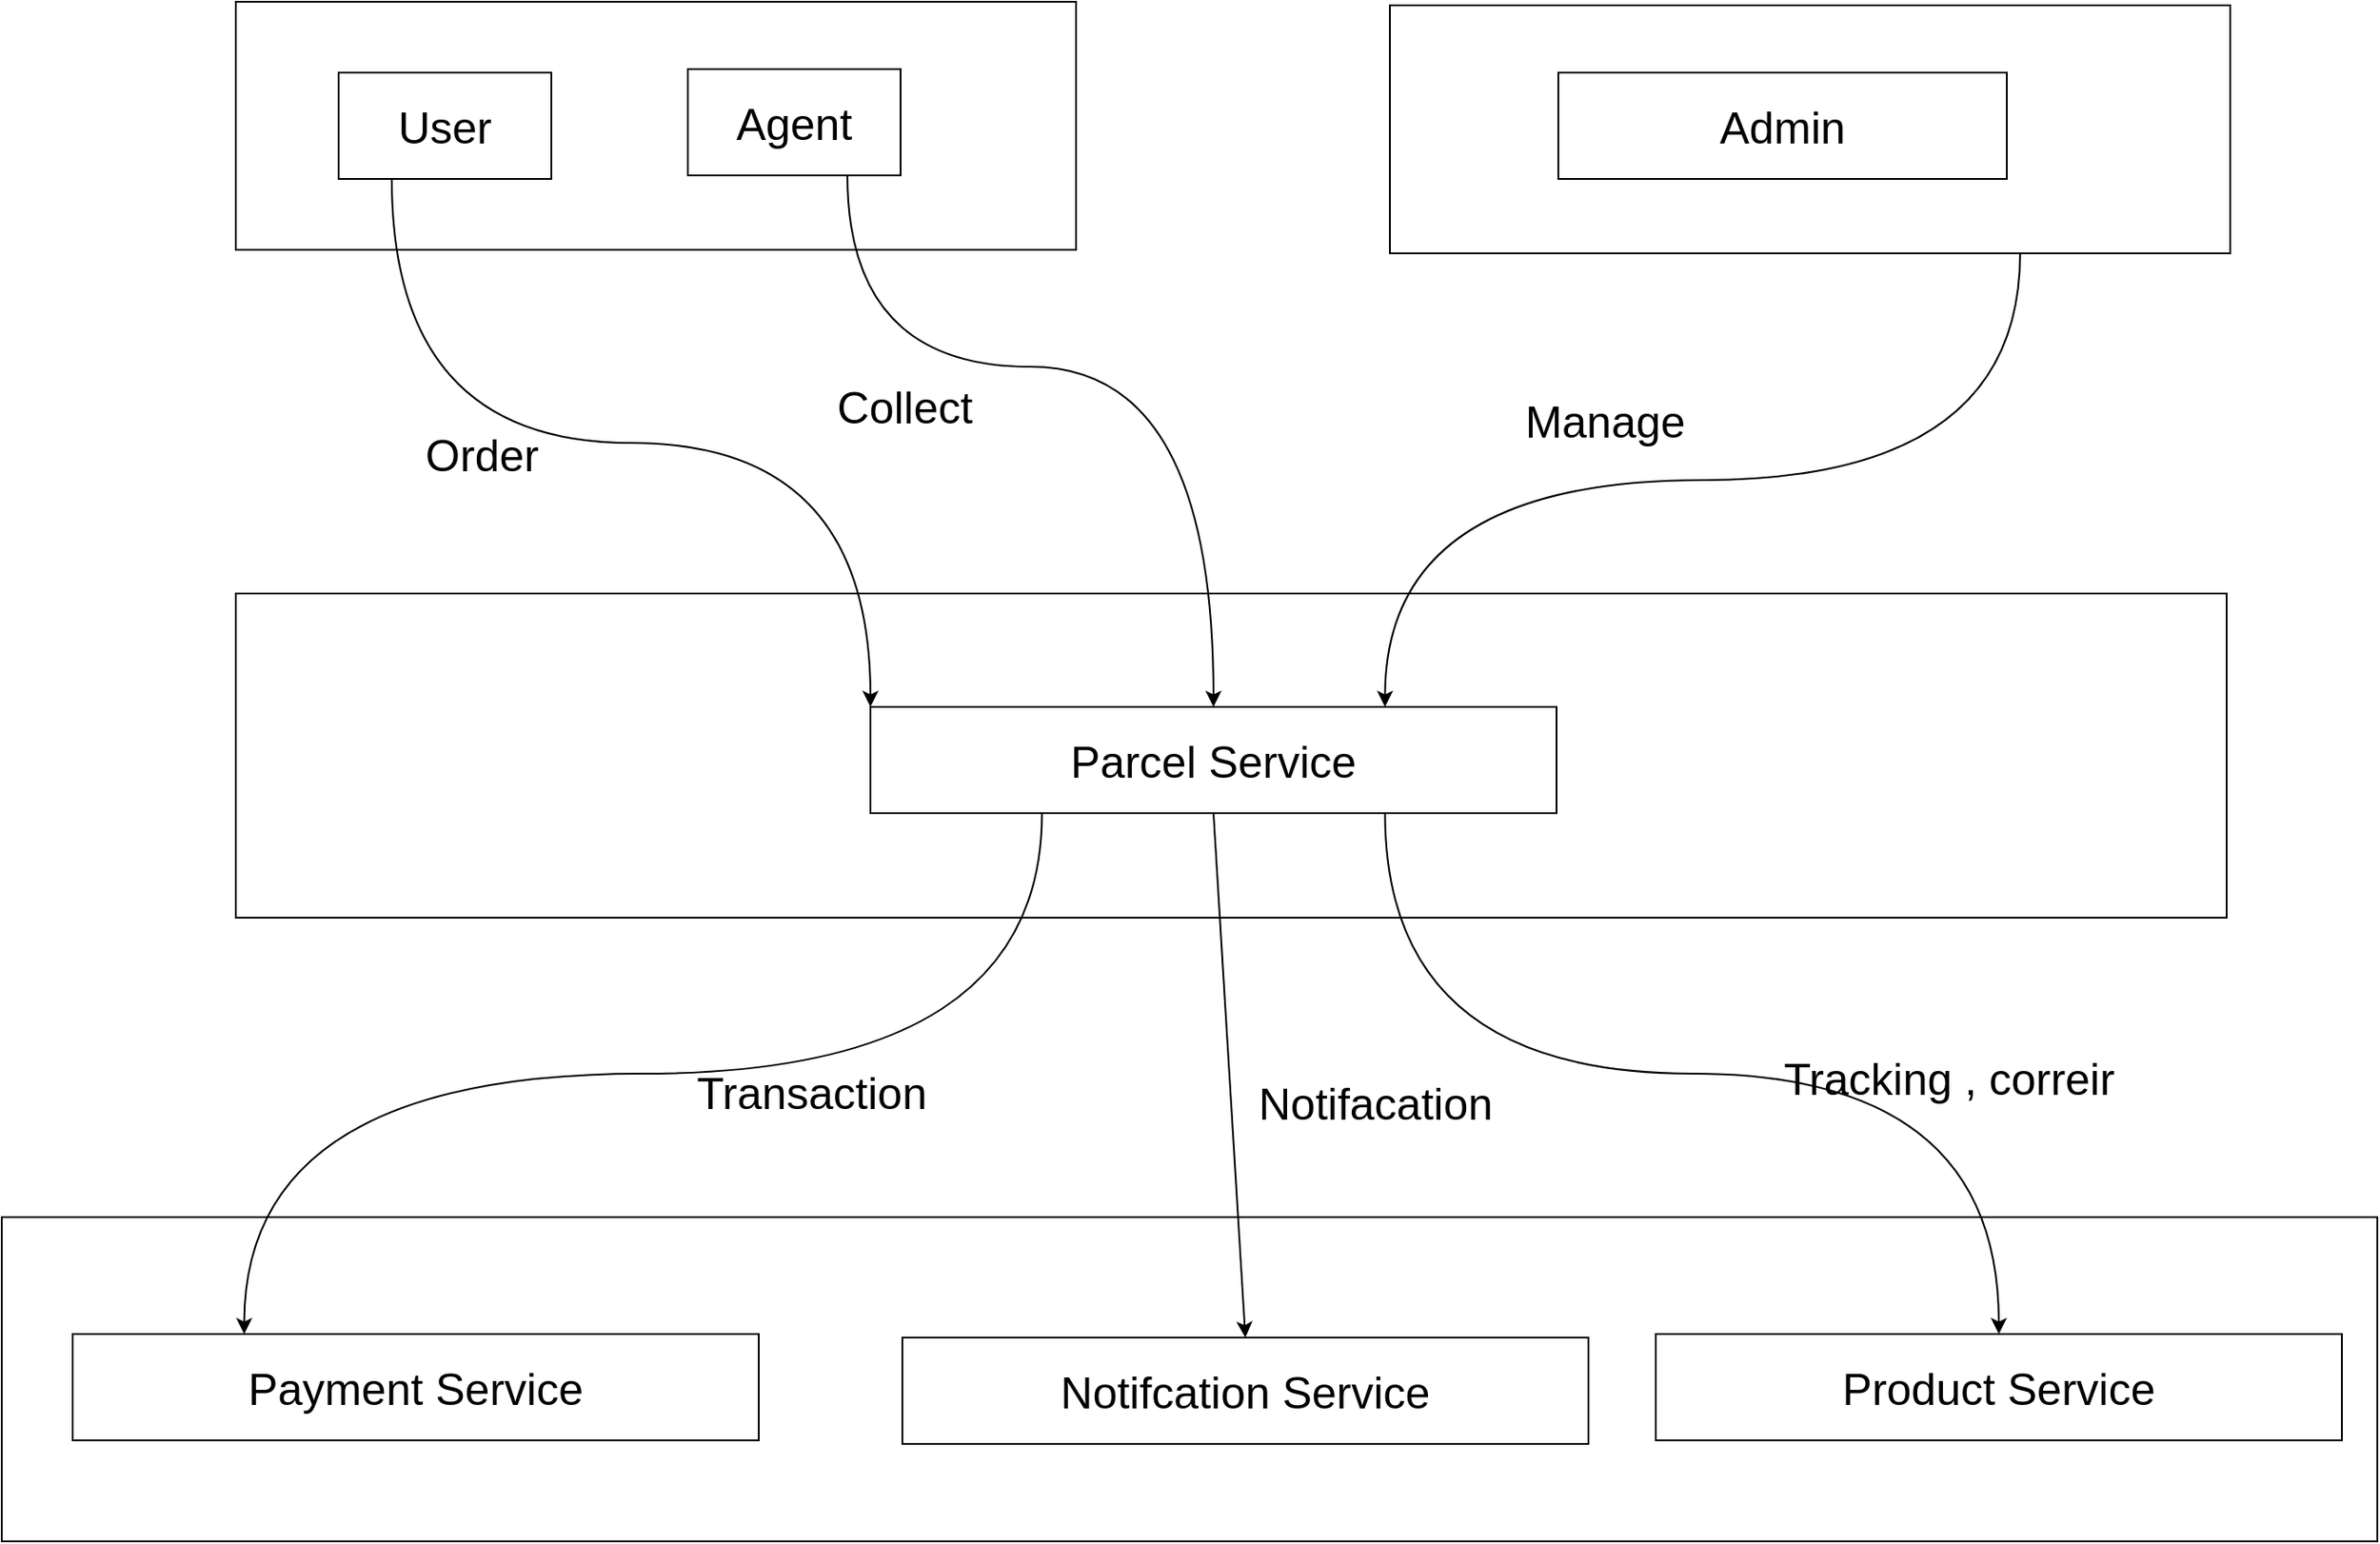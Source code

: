 <mxfile>
    <diagram id="IZxs8JuF9ayP4ApZxOpF" name="Page-1">
        <mxGraphModel dx="792" dy="536" grid="0" gridSize="10" guides="1" tooltips="1" connect="1" arrows="1" fold="1" page="1" pageScale="1" pageWidth="2336" pageHeight="1654" math="0" shadow="0">
            <root>
                <mxCell id="0"/>
                <mxCell id="1" parent="0"/>
                <mxCell id="3" value="" style="rounded=0;whiteSpace=wrap;html=1;" vertex="1" parent="1">
                    <mxGeometry x="359" y="212" width="474" height="140" as="geometry"/>
                </mxCell>
                <mxCell id="14" style="edgeStyle=orthogonalEdgeStyle;html=1;exitX=0.25;exitY=1;exitDx=0;exitDy=0;entryX=0;entryY=0;entryDx=0;entryDy=0;fontSize=25;curved=1;" edge="1" parent="1" source="4" target="9">
                    <mxGeometry relative="1" as="geometry"/>
                </mxCell>
                <mxCell id="4" value="&lt;font style=&quot;font-size: 25px;&quot;&gt;User&lt;/font&gt;" style="rounded=0;whiteSpace=wrap;html=1;" vertex="1" parent="1">
                    <mxGeometry x="417" y="252" width="120" height="60" as="geometry"/>
                </mxCell>
                <mxCell id="15" style="edgeStyle=orthogonalEdgeStyle;html=1;exitX=0.75;exitY=1;exitDx=0;exitDy=0;entryX=0.5;entryY=0;entryDx=0;entryDy=0;fontSize=25;curved=1;" edge="1" parent="1" source="5" target="9">
                    <mxGeometry relative="1" as="geometry">
                        <Array as="points">
                            <mxPoint x="704" y="418"/>
                            <mxPoint x="910" y="418"/>
                        </Array>
                    </mxGeometry>
                </mxCell>
                <mxCell id="5" value="&lt;font style=&quot;font-size: 25px;&quot;&gt;Agent&lt;/font&gt;" style="rounded=0;whiteSpace=wrap;html=1;" vertex="1" parent="1">
                    <mxGeometry x="614" y="250" width="120" height="60" as="geometry"/>
                </mxCell>
                <mxCell id="16" style="edgeStyle=orthogonalEdgeStyle;html=1;exitX=0.75;exitY=1;exitDx=0;exitDy=0;entryX=0.75;entryY=0;entryDx=0;entryDy=0;fontSize=25;curved=1;" edge="1" parent="1" source="6" target="9">
                    <mxGeometry relative="1" as="geometry"/>
                </mxCell>
                <mxCell id="6" value="" style="rounded=0;whiteSpace=wrap;html=1;" vertex="1" parent="1">
                    <mxGeometry x="1010" y="214" width="474" height="140" as="geometry"/>
                </mxCell>
                <mxCell id="7" value="&lt;span style=&quot;font-size: 25px;&quot;&gt;Admin&lt;/span&gt;" style="rounded=0;whiteSpace=wrap;html=1;" vertex="1" parent="1">
                    <mxGeometry x="1105" y="252" width="253" height="60" as="geometry"/>
                </mxCell>
                <mxCell id="8" value="" style="rounded=0;whiteSpace=wrap;html=1;fillColor=none;" vertex="1" parent="1">
                    <mxGeometry x="359" y="546" width="1123" height="183" as="geometry"/>
                </mxCell>
                <mxCell id="17" style="edgeStyle=orthogonalEdgeStyle;html=1;exitX=0.25;exitY=1;exitDx=0;exitDy=0;entryX=0.25;entryY=0;entryDx=0;entryDy=0;fontSize=25;curved=1;" edge="1" parent="1" source="9" target="11">
                    <mxGeometry relative="1" as="geometry"/>
                </mxCell>
                <mxCell id="18" style="edgeStyle=none;html=1;exitX=0.5;exitY=1;exitDx=0;exitDy=0;entryX=0.5;entryY=0;entryDx=0;entryDy=0;fontSize=25;" edge="1" parent="1" source="9" target="12">
                    <mxGeometry relative="1" as="geometry"/>
                </mxCell>
                <mxCell id="19" style="edgeStyle=orthogonalEdgeStyle;html=1;exitX=0.75;exitY=1;exitDx=0;exitDy=0;entryX=0.5;entryY=0;entryDx=0;entryDy=0;fontSize=25;curved=1;" edge="1" parent="1" source="9" target="13">
                    <mxGeometry relative="1" as="geometry"/>
                </mxCell>
                <mxCell id="9" value="&lt;font style=&quot;font-size: 25px;&quot;&gt;Parcel Service&lt;/font&gt;" style="rounded=0;whiteSpace=wrap;html=1;" vertex="1" parent="1">
                    <mxGeometry x="717" y="610" width="387" height="60" as="geometry"/>
                </mxCell>
                <mxCell id="10" value="" style="rounded=0;whiteSpace=wrap;html=1;fillColor=none;" vertex="1" parent="1">
                    <mxGeometry x="227" y="898" width="1340" height="183" as="geometry"/>
                </mxCell>
                <mxCell id="11" value="&lt;font style=&quot;font-size: 25px;&quot;&gt;Payment Service&lt;/font&gt;" style="rounded=0;whiteSpace=wrap;html=1;" vertex="1" parent="1">
                    <mxGeometry x="267" y="964" width="387" height="60" as="geometry"/>
                </mxCell>
                <mxCell id="12" value="&lt;font style=&quot;font-size: 25px;&quot;&gt;Notifcation Service&lt;/font&gt;" style="rounded=0;whiteSpace=wrap;html=1;" vertex="1" parent="1">
                    <mxGeometry x="735" y="966" width="387" height="60" as="geometry"/>
                </mxCell>
                <mxCell id="13" value="&lt;font style=&quot;font-size: 25px;&quot;&gt;Product Service&lt;/font&gt;" style="rounded=0;whiteSpace=wrap;html=1;" vertex="1" parent="1">
                    <mxGeometry x="1160" y="964" width="387" height="60" as="geometry"/>
                </mxCell>
                <mxCell id="20" value="Order" style="text;html=1;strokeColor=none;fillColor=none;align=center;verticalAlign=middle;whiteSpace=wrap;rounded=0;fontSize=25;" vertex="1" parent="1">
                    <mxGeometry x="468" y="452" width="60" height="30" as="geometry"/>
                </mxCell>
                <mxCell id="21" value="Collect" style="text;html=1;strokeColor=none;fillColor=none;align=center;verticalAlign=middle;whiteSpace=wrap;rounded=0;fontSize=25;" vertex="1" parent="1">
                    <mxGeometry x="687" y="422" width="99" height="36" as="geometry"/>
                </mxCell>
                <mxCell id="22" value="Manage" style="text;html=1;strokeColor=none;fillColor=none;align=center;verticalAlign=middle;whiteSpace=wrap;rounded=0;fontSize=25;" vertex="1" parent="1">
                    <mxGeometry x="1082" y="430" width="99" height="36" as="geometry"/>
                </mxCell>
                <mxCell id="23" value="Notifacation" style="text;html=1;strokeColor=none;fillColor=none;align=center;verticalAlign=middle;whiteSpace=wrap;rounded=0;fontSize=25;" vertex="1" parent="1">
                    <mxGeometry x="934" y="815" width="136" height="36" as="geometry"/>
                </mxCell>
                <mxCell id="24" value="Tracking , correir" style="text;html=1;strokeColor=none;fillColor=none;align=center;verticalAlign=middle;whiteSpace=wrap;rounded=0;fontSize=25;" vertex="1" parent="1">
                    <mxGeometry x="1224" y="801" width="203" height="36" as="geometry"/>
                </mxCell>
                <mxCell id="25" value="Transaction" style="text;html=1;strokeColor=none;fillColor=none;align=center;verticalAlign=middle;whiteSpace=wrap;rounded=0;fontSize=25;" vertex="1" parent="1">
                    <mxGeometry x="616" y="809" width="136" height="36" as="geometry"/>
                </mxCell>
            </root>
        </mxGraphModel>
    </diagram>
</mxfile>